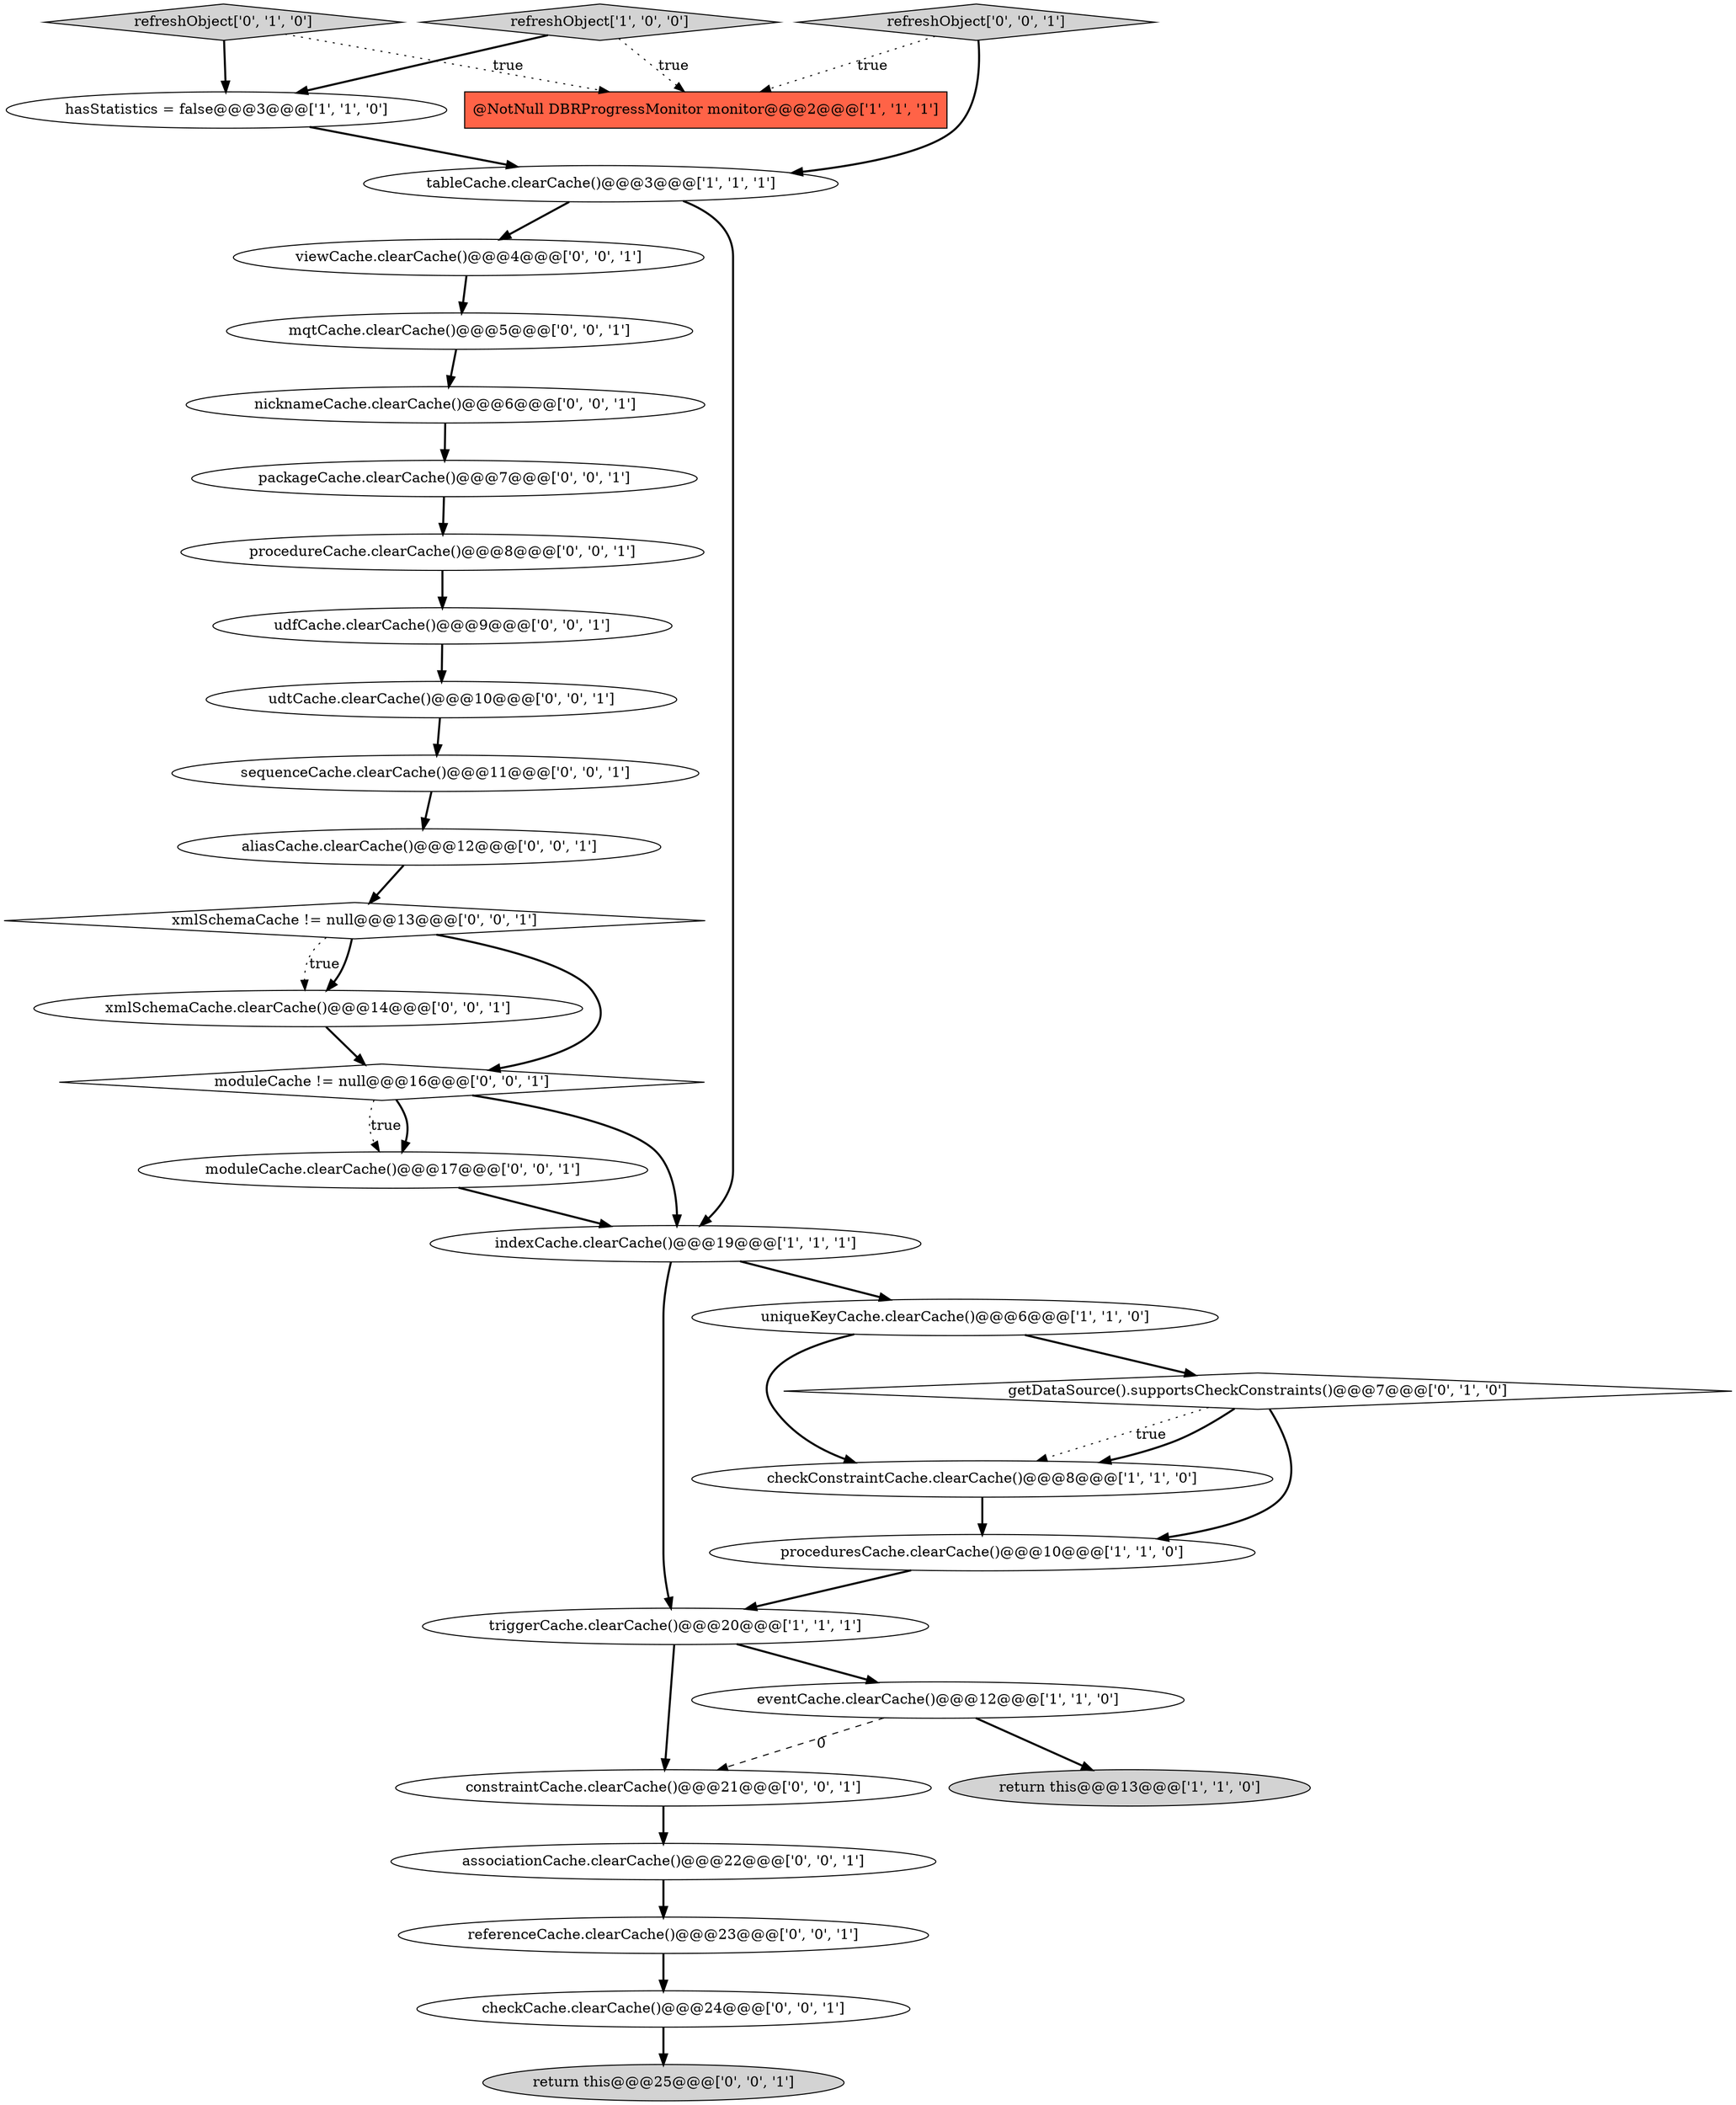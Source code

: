 digraph {
24 [style = filled, label = "viewCache.clearCache()@@@4@@@['0', '0', '1']", fillcolor = white, shape = ellipse image = "AAA0AAABBB3BBB"];
25 [style = filled, label = "checkCache.clearCache()@@@24@@@['0', '0', '1']", fillcolor = white, shape = ellipse image = "AAA0AAABBB3BBB"];
30 [style = filled, label = "aliasCache.clearCache()@@@12@@@['0', '0', '1']", fillcolor = white, shape = ellipse image = "AAA0AAABBB3BBB"];
19 [style = filled, label = "sequenceCache.clearCache()@@@11@@@['0', '0', '1']", fillcolor = white, shape = ellipse image = "AAA0AAABBB3BBB"];
16 [style = filled, label = "udtCache.clearCache()@@@10@@@['0', '0', '1']", fillcolor = white, shape = ellipse image = "AAA0AAABBB3BBB"];
9 [style = filled, label = "indexCache.clearCache()@@@19@@@['1', '1', '1']", fillcolor = white, shape = ellipse image = "AAA0AAABBB1BBB"];
20 [style = filled, label = "xmlSchemaCache.clearCache()@@@14@@@['0', '0', '1']", fillcolor = white, shape = ellipse image = "AAA0AAABBB3BBB"];
22 [style = filled, label = "associationCache.clearCache()@@@22@@@['0', '0', '1']", fillcolor = white, shape = ellipse image = "AAA0AAABBB3BBB"];
27 [style = filled, label = "constraintCache.clearCache()@@@21@@@['0', '0', '1']", fillcolor = white, shape = ellipse image = "AAA0AAABBB3BBB"];
31 [style = filled, label = "moduleCache != null@@@16@@@['0', '0', '1']", fillcolor = white, shape = diamond image = "AAA0AAABBB3BBB"];
17 [style = filled, label = "packageCache.clearCache()@@@7@@@['0', '0', '1']", fillcolor = white, shape = ellipse image = "AAA0AAABBB3BBB"];
5 [style = filled, label = "checkConstraintCache.clearCache()@@@8@@@['1', '1', '0']", fillcolor = white, shape = ellipse image = "AAA0AAABBB1BBB"];
2 [style = filled, label = "hasStatistics = false@@@3@@@['1', '1', '0']", fillcolor = white, shape = ellipse image = "AAA0AAABBB1BBB"];
15 [style = filled, label = "return this@@@25@@@['0', '0', '1']", fillcolor = lightgray, shape = ellipse image = "AAA0AAABBB3BBB"];
21 [style = filled, label = "xmlSchemaCache != null@@@13@@@['0', '0', '1']", fillcolor = white, shape = diamond image = "AAA0AAABBB3BBB"];
1 [style = filled, label = "return this@@@13@@@['1', '1', '0']", fillcolor = lightgray, shape = ellipse image = "AAA0AAABBB1BBB"];
8 [style = filled, label = "refreshObject['1', '0', '0']", fillcolor = lightgray, shape = diamond image = "AAA0AAABBB1BBB"];
3 [style = filled, label = "eventCache.clearCache()@@@12@@@['1', '1', '0']", fillcolor = white, shape = ellipse image = "AAA0AAABBB1BBB"];
6 [style = filled, label = "proceduresCache.clearCache()@@@10@@@['1', '1', '0']", fillcolor = white, shape = ellipse image = "AAA0AAABBB1BBB"];
0 [style = filled, label = "@NotNull DBRProgressMonitor monitor@@@2@@@['1', '1', '1']", fillcolor = tomato, shape = box image = "AAA0AAABBB1BBB"];
29 [style = filled, label = "nicknameCache.clearCache()@@@6@@@['0', '0', '1']", fillcolor = white, shape = ellipse image = "AAA0AAABBB3BBB"];
18 [style = filled, label = "procedureCache.clearCache()@@@8@@@['0', '0', '1']", fillcolor = white, shape = ellipse image = "AAA0AAABBB3BBB"];
10 [style = filled, label = "triggerCache.clearCache()@@@20@@@['1', '1', '1']", fillcolor = white, shape = ellipse image = "AAA0AAABBB1BBB"];
28 [style = filled, label = "udfCache.clearCache()@@@9@@@['0', '0', '1']", fillcolor = white, shape = ellipse image = "AAA0AAABBB3BBB"];
7 [style = filled, label = "uniqueKeyCache.clearCache()@@@6@@@['1', '1', '0']", fillcolor = white, shape = ellipse image = "AAA0AAABBB1BBB"];
12 [style = filled, label = "refreshObject['0', '1', '0']", fillcolor = lightgray, shape = diamond image = "AAA0AAABBB2BBB"];
4 [style = filled, label = "tableCache.clearCache()@@@3@@@['1', '1', '1']", fillcolor = white, shape = ellipse image = "AAA0AAABBB1BBB"];
14 [style = filled, label = "refreshObject['0', '0', '1']", fillcolor = lightgray, shape = diamond image = "AAA0AAABBB3BBB"];
23 [style = filled, label = "moduleCache.clearCache()@@@17@@@['0', '0', '1']", fillcolor = white, shape = ellipse image = "AAA0AAABBB3BBB"];
13 [style = filled, label = "referenceCache.clearCache()@@@23@@@['0', '0', '1']", fillcolor = white, shape = ellipse image = "AAA0AAABBB3BBB"];
26 [style = filled, label = "mqtCache.clearCache()@@@5@@@['0', '0', '1']", fillcolor = white, shape = ellipse image = "AAA0AAABBB3BBB"];
11 [style = filled, label = "getDataSource().supportsCheckConstraints()@@@7@@@['0', '1', '0']", fillcolor = white, shape = diamond image = "AAA1AAABBB2BBB"];
11->5 [style = dotted, label="true"];
23->9 [style = bold, label=""];
14->0 [style = dotted, label="true"];
28->16 [style = bold, label=""];
2->4 [style = bold, label=""];
19->30 [style = bold, label=""];
30->21 [style = bold, label=""];
20->31 [style = bold, label=""];
31->9 [style = bold, label=""];
13->25 [style = bold, label=""];
12->2 [style = bold, label=""];
16->19 [style = bold, label=""];
12->0 [style = dotted, label="true"];
10->27 [style = bold, label=""];
3->27 [style = dashed, label="0"];
11->6 [style = bold, label=""];
7->11 [style = bold, label=""];
21->20 [style = dotted, label="true"];
18->28 [style = bold, label=""];
3->1 [style = bold, label=""];
10->3 [style = bold, label=""];
9->7 [style = bold, label=""];
27->22 [style = bold, label=""];
6->10 [style = bold, label=""];
4->24 [style = bold, label=""];
8->2 [style = bold, label=""];
21->20 [style = bold, label=""];
4->9 [style = bold, label=""];
29->17 [style = bold, label=""];
7->5 [style = bold, label=""];
14->4 [style = bold, label=""];
31->23 [style = bold, label=""];
24->26 [style = bold, label=""];
31->23 [style = dotted, label="true"];
21->31 [style = bold, label=""];
26->29 [style = bold, label=""];
25->15 [style = bold, label=""];
22->13 [style = bold, label=""];
5->6 [style = bold, label=""];
11->5 [style = bold, label=""];
8->0 [style = dotted, label="true"];
9->10 [style = bold, label=""];
17->18 [style = bold, label=""];
}
